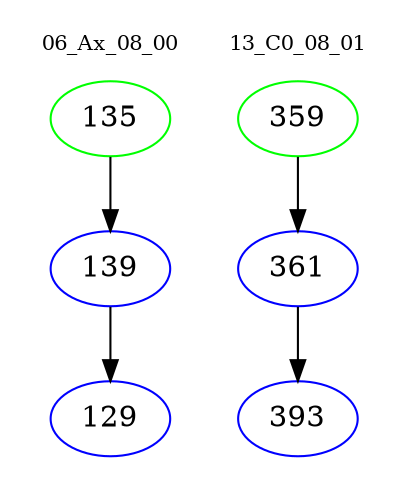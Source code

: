 digraph{
subgraph cluster_0 {
color = white
label = "06_Ax_08_00";
fontsize=10;
T0_135 [label="135", color="green"]
T0_135 -> T0_139 [color="black"]
T0_139 [label="139", color="blue"]
T0_139 -> T0_129 [color="black"]
T0_129 [label="129", color="blue"]
}
subgraph cluster_1 {
color = white
label = "13_C0_08_01";
fontsize=10;
T1_359 [label="359", color="green"]
T1_359 -> T1_361 [color="black"]
T1_361 [label="361", color="blue"]
T1_361 -> T1_393 [color="black"]
T1_393 [label="393", color="blue"]
}
}
